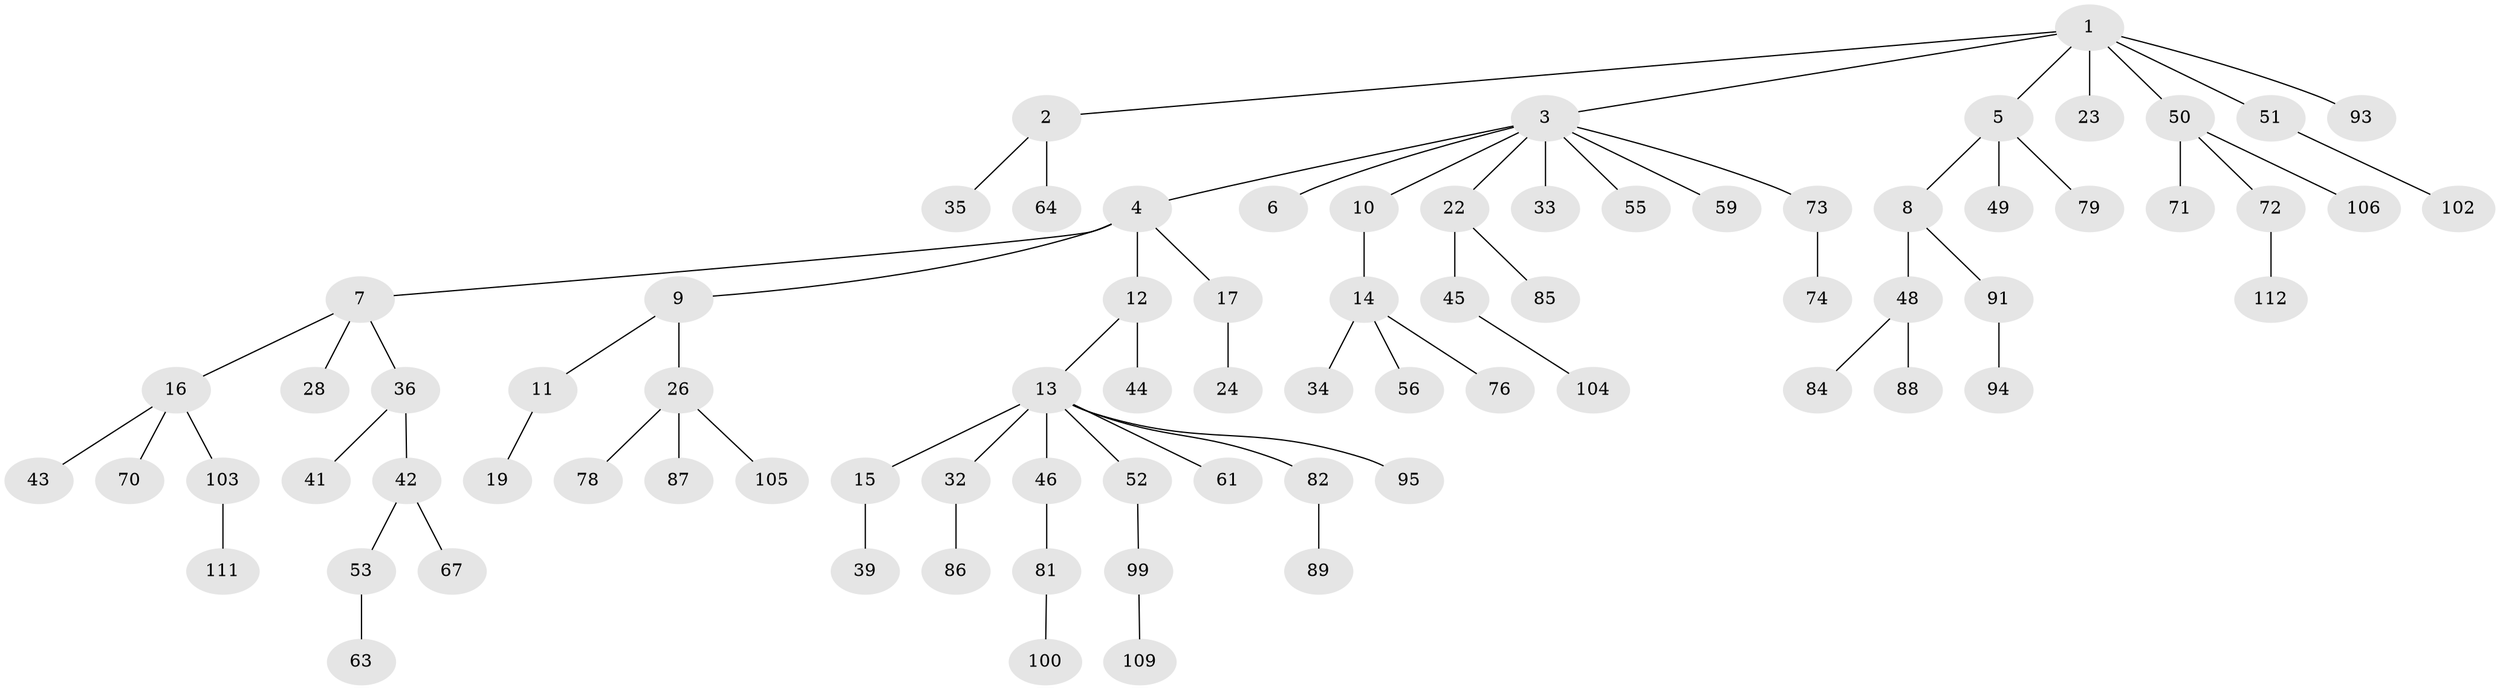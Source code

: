 // original degree distribution, {6: 0.017857142857142856, 3: 0.11607142857142858, 9: 0.008928571428571428, 4: 0.0625, 1: 0.44642857142857145, 2: 0.3392857142857143, 8: 0.008928571428571428}
// Generated by graph-tools (version 1.1) at 2025/11/02/27/25 16:11:26]
// undirected, 78 vertices, 77 edges
graph export_dot {
graph [start="1"]
  node [color=gray90,style=filled];
  1 [super="+21"];
  2 [super="+30"];
  3 [super="+54"];
  4 [super="+98"];
  5;
  6;
  7 [super="+25"];
  8 [super="+58"];
  9 [super="+60"];
  10;
  11 [super="+31"];
  12 [super="+38"];
  13 [super="+18"];
  14 [super="+29"];
  15;
  16 [super="+20"];
  17;
  19 [super="+110"];
  22 [super="+37"];
  23 [super="+27"];
  24;
  26 [super="+62"];
  28 [super="+77"];
  32 [super="+69"];
  33;
  34 [super="+40"];
  35;
  36 [super="+68"];
  39;
  41 [super="+47"];
  42 [super="+83"];
  43;
  44 [super="+66"];
  45;
  46;
  48 [super="+75"];
  49 [super="+80"];
  50 [super="+65"];
  51 [super="+57"];
  52;
  53;
  55;
  56;
  59;
  61;
  63;
  64;
  67;
  70;
  71;
  72;
  73;
  74;
  76;
  78 [super="+97"];
  79 [super="+92"];
  81 [super="+90"];
  82;
  84 [super="+101"];
  85;
  86;
  87;
  88;
  89 [super="+96"];
  91;
  93;
  94 [super="+108"];
  95;
  99;
  100;
  102 [super="+107"];
  103;
  104;
  105;
  106;
  109;
  111;
  112;
  1 -- 2;
  1 -- 3;
  1 -- 5;
  1 -- 50;
  1 -- 93;
  1 -- 51;
  1 -- 23;
  2 -- 64;
  2 -- 35;
  3 -- 4;
  3 -- 6;
  3 -- 10;
  3 -- 22;
  3 -- 33;
  3 -- 55;
  3 -- 59;
  3 -- 73;
  4 -- 7;
  4 -- 9;
  4 -- 12;
  4 -- 17;
  5 -- 8;
  5 -- 49;
  5 -- 79;
  7 -- 16;
  7 -- 28;
  7 -- 36;
  8 -- 48;
  8 -- 91;
  9 -- 11;
  9 -- 26;
  10 -- 14;
  11 -- 19;
  12 -- 13;
  12 -- 44;
  13 -- 15;
  13 -- 32;
  13 -- 52;
  13 -- 61;
  13 -- 82;
  13 -- 95;
  13 -- 46;
  14 -- 34;
  14 -- 56;
  14 -- 76;
  15 -- 39;
  16 -- 43;
  16 -- 70;
  16 -- 103;
  17 -- 24;
  22 -- 45;
  22 -- 85;
  26 -- 78;
  26 -- 105;
  26 -- 87;
  32 -- 86;
  36 -- 41;
  36 -- 42;
  42 -- 53;
  42 -- 67;
  45 -- 104;
  46 -- 81;
  48 -- 88;
  48 -- 84;
  50 -- 72;
  50 -- 106;
  50 -- 71;
  51 -- 102;
  52 -- 99;
  53 -- 63;
  72 -- 112;
  73 -- 74;
  81 -- 100;
  82 -- 89;
  91 -- 94;
  99 -- 109;
  103 -- 111;
}
